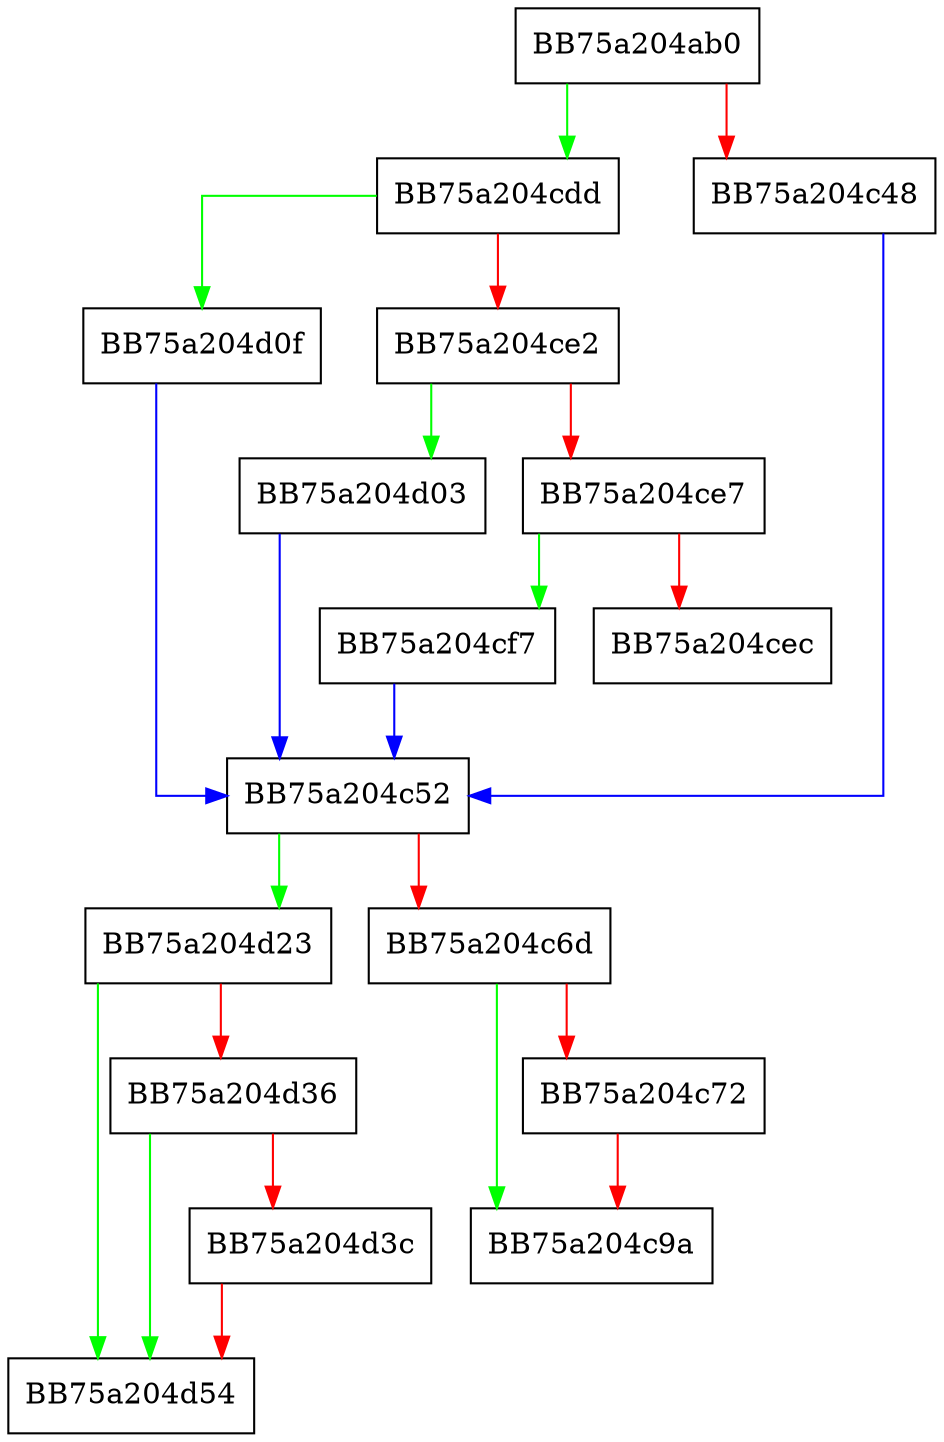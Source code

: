 digraph spynet_report {
  node [shape="box"];
  graph [splines=ortho];
  BB75a204ab0 -> BB75a204cdd [color="green"];
  BB75a204ab0 -> BB75a204c48 [color="red"];
  BB75a204c48 -> BB75a204c52 [color="blue"];
  BB75a204c52 -> BB75a204d23 [color="green"];
  BB75a204c52 -> BB75a204c6d [color="red"];
  BB75a204c6d -> BB75a204c9a [color="green"];
  BB75a204c6d -> BB75a204c72 [color="red"];
  BB75a204c72 -> BB75a204c9a [color="red"];
  BB75a204cdd -> BB75a204d0f [color="green"];
  BB75a204cdd -> BB75a204ce2 [color="red"];
  BB75a204ce2 -> BB75a204d03 [color="green"];
  BB75a204ce2 -> BB75a204ce7 [color="red"];
  BB75a204ce7 -> BB75a204cf7 [color="green"];
  BB75a204ce7 -> BB75a204cec [color="red"];
  BB75a204cf7 -> BB75a204c52 [color="blue"];
  BB75a204d03 -> BB75a204c52 [color="blue"];
  BB75a204d0f -> BB75a204c52 [color="blue"];
  BB75a204d23 -> BB75a204d54 [color="green"];
  BB75a204d23 -> BB75a204d36 [color="red"];
  BB75a204d36 -> BB75a204d54 [color="green"];
  BB75a204d36 -> BB75a204d3c [color="red"];
  BB75a204d3c -> BB75a204d54 [color="red"];
}